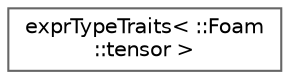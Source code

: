 digraph "Graphical Class Hierarchy"
{
 // LATEX_PDF_SIZE
  bgcolor="transparent";
  edge [fontname=Helvetica,fontsize=10,labelfontname=Helvetica,labelfontsize=10];
  node [fontname=Helvetica,fontsize=10,shape=box,height=0.2,width=0.4];
  rankdir="LR";
  Node0 [id="Node000000",label="exprTypeTraits\< ::Foam\l::tensor \>",height=0.2,width=0.4,color="grey40", fillcolor="white", style="filled",URL="$structFoam_1_1exprTypeTraits_3_01_1_1Foam_1_1tensor_01_4.html",tooltip=" "];
}
